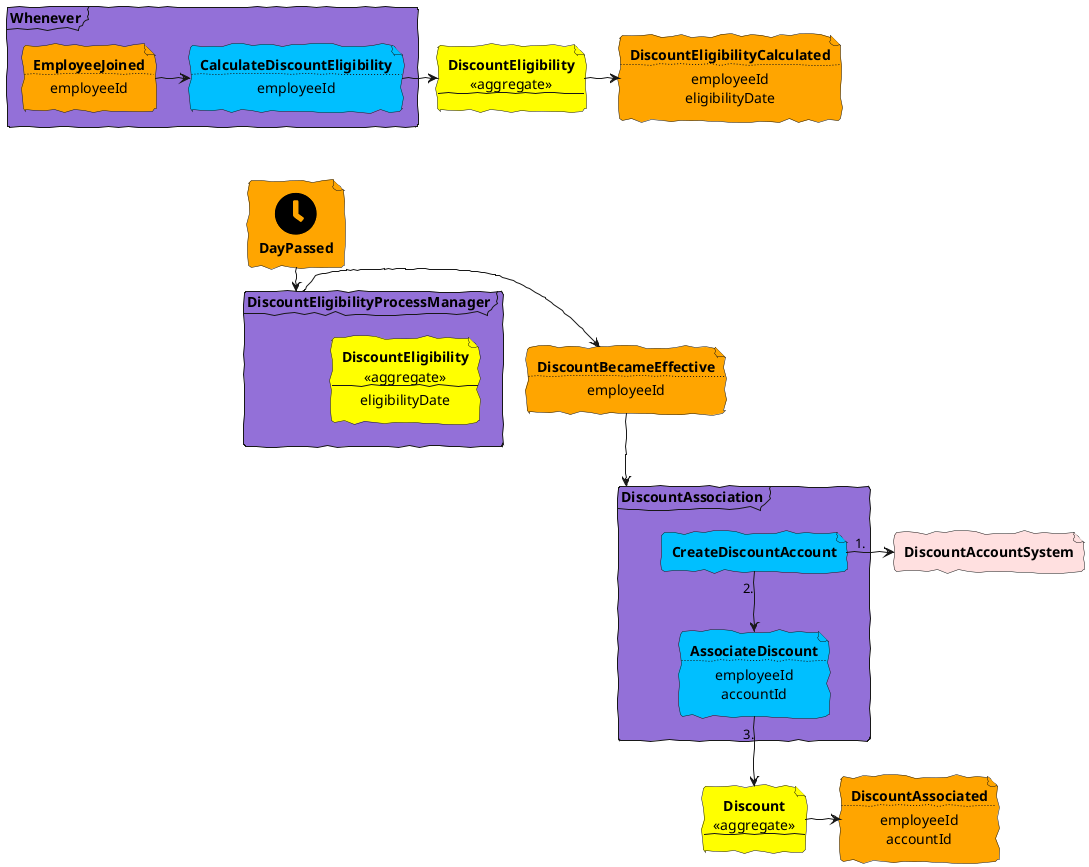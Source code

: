 @startuml
!include <tupadr3/common>
!include <tupadr3/font-awesome-5/clock>
!include <tupadr3/font-awesome-5/calendar_alt>
!include <tupadr3/font-awesome-5/gripfire>

skinparam defaultFontName Purisa
skinparam handwritten true
skinparam backgroundcolor transparent

skinparam defaultTextAlignment center



frame **Whenever** as WT #MediumPurple {
    file EmployeeJoined #Orange [
        **EmployeeJoined**
    ....
        employeeId
    ]

    file CalculateDiscountEligibility #DeepSkyBlue [
        **CalculateDiscountEligibility**
    ....
        employeeId
    ]
}

file Eligibility #Yellow [
    **DiscountEligibility**
    <<aggregate>>
---
]

file DiscountEligibilityCalculated #Orange [
    **DiscountEligibilityCalculated**
....
    employeeId
    eligibilityDate
]


EmployeeJoined -> CalculateDiscountEligibility
CalculateDiscountEligibility -> Eligibility
Eligibility -> DiscountEligibilityCalculated

file DayPassed #Orange [
     <$clock>
    **DayPassed**
]

frame **DiscountEligibilityProcessManager** as PM  #MediumPurple {

    file Eligibility2 #Yellow [
        **DiscountEligibility**
        <<aggregate>>
    ---
        eligibilityDate
    ]

}

file DiscountBecameEffective #Orange [
    **DiscountBecameEffective**
....
    employeeId
]


file Discount2 #Yellow [
    **Discount**
    <<aggregate>>
---
]


file DiscountAssociated #Orange [
    **DiscountAssociated**
....
    employeeId
    accountId
]

file DiscountAccountSystem #IMPLEMENTATION [
    **DiscountAccountSystem**
]



frame **DiscountAssociation** as DA #MediumPurple {

    file CreateDiscountAccount #DeepSkyBlue [
        **CreateDiscountAccount**
    ]

    file AssociateDiscount #DeepSkyBlue [
        **AssociateDiscount**
    ....
        employeeId
        accountId
    ]

    CreateDiscountAccount "1." -R-> DiscountAccountSystem
    CreateDiscountAccount "2." -D-> AssociateDiscount
    AssociateDiscount "3." -D-> Discount2
}

CalculateDiscountEligibility -d[hidden]-DayPassed
DayPassed -D-> PM
PM -R-> DiscountBecameEffective
DiscountBecameEffective -D-> DA
Discount2 -> DiscountAssociated



@enduml